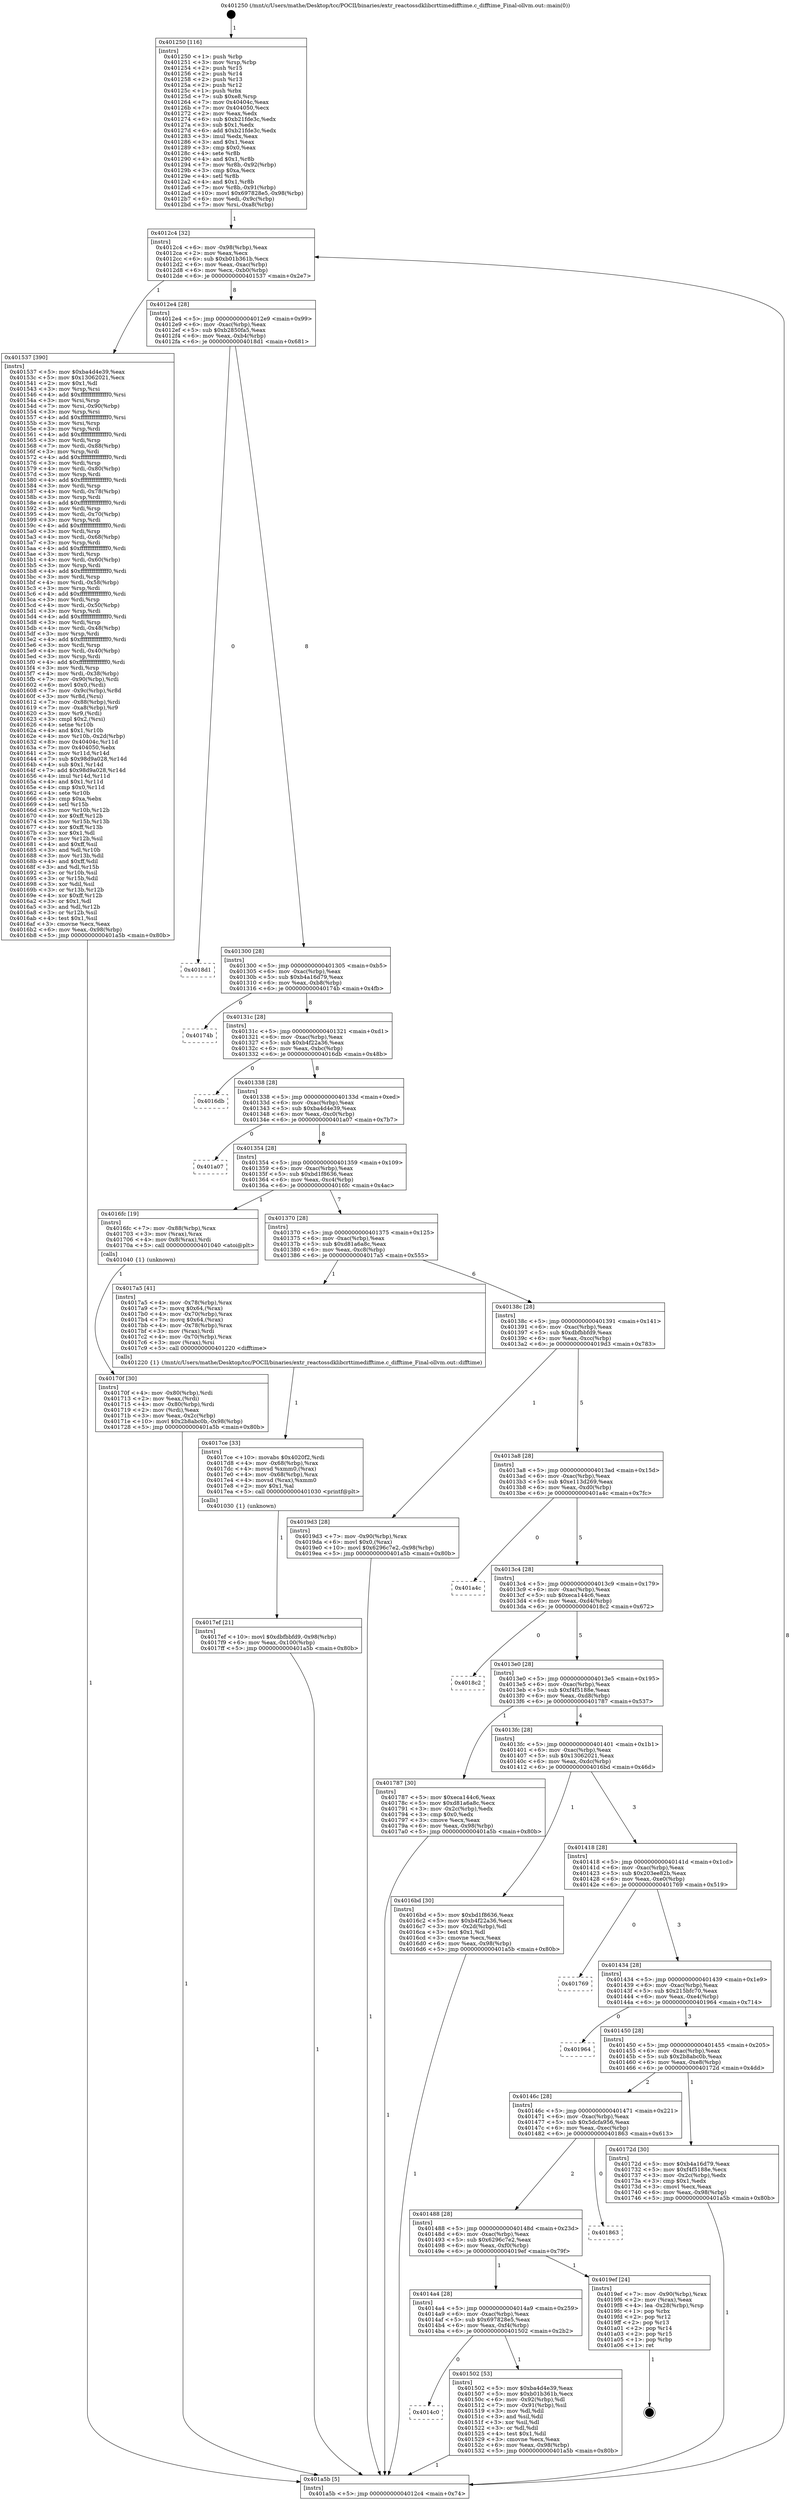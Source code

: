 digraph "0x401250" {
  label = "0x401250 (/mnt/c/Users/mathe/Desktop/tcc/POCII/binaries/extr_reactossdklibcrttimedifftime.c_difftime_Final-ollvm.out::main(0))"
  labelloc = "t"
  node[shape=record]

  Entry [label="",width=0.3,height=0.3,shape=circle,fillcolor=black,style=filled]
  "0x4012c4" [label="{
     0x4012c4 [32]\l
     | [instrs]\l
     &nbsp;&nbsp;0x4012c4 \<+6\>: mov -0x98(%rbp),%eax\l
     &nbsp;&nbsp;0x4012ca \<+2\>: mov %eax,%ecx\l
     &nbsp;&nbsp;0x4012cc \<+6\>: sub $0xb01b361b,%ecx\l
     &nbsp;&nbsp;0x4012d2 \<+6\>: mov %eax,-0xac(%rbp)\l
     &nbsp;&nbsp;0x4012d8 \<+6\>: mov %ecx,-0xb0(%rbp)\l
     &nbsp;&nbsp;0x4012de \<+6\>: je 0000000000401537 \<main+0x2e7\>\l
  }"]
  "0x401537" [label="{
     0x401537 [390]\l
     | [instrs]\l
     &nbsp;&nbsp;0x401537 \<+5\>: mov $0xba4d4e39,%eax\l
     &nbsp;&nbsp;0x40153c \<+5\>: mov $0x13062021,%ecx\l
     &nbsp;&nbsp;0x401541 \<+2\>: mov $0x1,%dl\l
     &nbsp;&nbsp;0x401543 \<+3\>: mov %rsp,%rsi\l
     &nbsp;&nbsp;0x401546 \<+4\>: add $0xfffffffffffffff0,%rsi\l
     &nbsp;&nbsp;0x40154a \<+3\>: mov %rsi,%rsp\l
     &nbsp;&nbsp;0x40154d \<+7\>: mov %rsi,-0x90(%rbp)\l
     &nbsp;&nbsp;0x401554 \<+3\>: mov %rsp,%rsi\l
     &nbsp;&nbsp;0x401557 \<+4\>: add $0xfffffffffffffff0,%rsi\l
     &nbsp;&nbsp;0x40155b \<+3\>: mov %rsi,%rsp\l
     &nbsp;&nbsp;0x40155e \<+3\>: mov %rsp,%rdi\l
     &nbsp;&nbsp;0x401561 \<+4\>: add $0xfffffffffffffff0,%rdi\l
     &nbsp;&nbsp;0x401565 \<+3\>: mov %rdi,%rsp\l
     &nbsp;&nbsp;0x401568 \<+7\>: mov %rdi,-0x88(%rbp)\l
     &nbsp;&nbsp;0x40156f \<+3\>: mov %rsp,%rdi\l
     &nbsp;&nbsp;0x401572 \<+4\>: add $0xfffffffffffffff0,%rdi\l
     &nbsp;&nbsp;0x401576 \<+3\>: mov %rdi,%rsp\l
     &nbsp;&nbsp;0x401579 \<+4\>: mov %rdi,-0x80(%rbp)\l
     &nbsp;&nbsp;0x40157d \<+3\>: mov %rsp,%rdi\l
     &nbsp;&nbsp;0x401580 \<+4\>: add $0xfffffffffffffff0,%rdi\l
     &nbsp;&nbsp;0x401584 \<+3\>: mov %rdi,%rsp\l
     &nbsp;&nbsp;0x401587 \<+4\>: mov %rdi,-0x78(%rbp)\l
     &nbsp;&nbsp;0x40158b \<+3\>: mov %rsp,%rdi\l
     &nbsp;&nbsp;0x40158e \<+4\>: add $0xfffffffffffffff0,%rdi\l
     &nbsp;&nbsp;0x401592 \<+3\>: mov %rdi,%rsp\l
     &nbsp;&nbsp;0x401595 \<+4\>: mov %rdi,-0x70(%rbp)\l
     &nbsp;&nbsp;0x401599 \<+3\>: mov %rsp,%rdi\l
     &nbsp;&nbsp;0x40159c \<+4\>: add $0xfffffffffffffff0,%rdi\l
     &nbsp;&nbsp;0x4015a0 \<+3\>: mov %rdi,%rsp\l
     &nbsp;&nbsp;0x4015a3 \<+4\>: mov %rdi,-0x68(%rbp)\l
     &nbsp;&nbsp;0x4015a7 \<+3\>: mov %rsp,%rdi\l
     &nbsp;&nbsp;0x4015aa \<+4\>: add $0xfffffffffffffff0,%rdi\l
     &nbsp;&nbsp;0x4015ae \<+3\>: mov %rdi,%rsp\l
     &nbsp;&nbsp;0x4015b1 \<+4\>: mov %rdi,-0x60(%rbp)\l
     &nbsp;&nbsp;0x4015b5 \<+3\>: mov %rsp,%rdi\l
     &nbsp;&nbsp;0x4015b8 \<+4\>: add $0xfffffffffffffff0,%rdi\l
     &nbsp;&nbsp;0x4015bc \<+3\>: mov %rdi,%rsp\l
     &nbsp;&nbsp;0x4015bf \<+4\>: mov %rdi,-0x58(%rbp)\l
     &nbsp;&nbsp;0x4015c3 \<+3\>: mov %rsp,%rdi\l
     &nbsp;&nbsp;0x4015c6 \<+4\>: add $0xfffffffffffffff0,%rdi\l
     &nbsp;&nbsp;0x4015ca \<+3\>: mov %rdi,%rsp\l
     &nbsp;&nbsp;0x4015cd \<+4\>: mov %rdi,-0x50(%rbp)\l
     &nbsp;&nbsp;0x4015d1 \<+3\>: mov %rsp,%rdi\l
     &nbsp;&nbsp;0x4015d4 \<+4\>: add $0xfffffffffffffff0,%rdi\l
     &nbsp;&nbsp;0x4015d8 \<+3\>: mov %rdi,%rsp\l
     &nbsp;&nbsp;0x4015db \<+4\>: mov %rdi,-0x48(%rbp)\l
     &nbsp;&nbsp;0x4015df \<+3\>: mov %rsp,%rdi\l
     &nbsp;&nbsp;0x4015e2 \<+4\>: add $0xfffffffffffffff0,%rdi\l
     &nbsp;&nbsp;0x4015e6 \<+3\>: mov %rdi,%rsp\l
     &nbsp;&nbsp;0x4015e9 \<+4\>: mov %rdi,-0x40(%rbp)\l
     &nbsp;&nbsp;0x4015ed \<+3\>: mov %rsp,%rdi\l
     &nbsp;&nbsp;0x4015f0 \<+4\>: add $0xfffffffffffffff0,%rdi\l
     &nbsp;&nbsp;0x4015f4 \<+3\>: mov %rdi,%rsp\l
     &nbsp;&nbsp;0x4015f7 \<+4\>: mov %rdi,-0x38(%rbp)\l
     &nbsp;&nbsp;0x4015fb \<+7\>: mov -0x90(%rbp),%rdi\l
     &nbsp;&nbsp;0x401602 \<+6\>: movl $0x0,(%rdi)\l
     &nbsp;&nbsp;0x401608 \<+7\>: mov -0x9c(%rbp),%r8d\l
     &nbsp;&nbsp;0x40160f \<+3\>: mov %r8d,(%rsi)\l
     &nbsp;&nbsp;0x401612 \<+7\>: mov -0x88(%rbp),%rdi\l
     &nbsp;&nbsp;0x401619 \<+7\>: mov -0xa8(%rbp),%r9\l
     &nbsp;&nbsp;0x401620 \<+3\>: mov %r9,(%rdi)\l
     &nbsp;&nbsp;0x401623 \<+3\>: cmpl $0x2,(%rsi)\l
     &nbsp;&nbsp;0x401626 \<+4\>: setne %r10b\l
     &nbsp;&nbsp;0x40162a \<+4\>: and $0x1,%r10b\l
     &nbsp;&nbsp;0x40162e \<+4\>: mov %r10b,-0x2d(%rbp)\l
     &nbsp;&nbsp;0x401632 \<+8\>: mov 0x40404c,%r11d\l
     &nbsp;&nbsp;0x40163a \<+7\>: mov 0x404050,%ebx\l
     &nbsp;&nbsp;0x401641 \<+3\>: mov %r11d,%r14d\l
     &nbsp;&nbsp;0x401644 \<+7\>: sub $0x98d9a028,%r14d\l
     &nbsp;&nbsp;0x40164b \<+4\>: sub $0x1,%r14d\l
     &nbsp;&nbsp;0x40164f \<+7\>: add $0x98d9a028,%r14d\l
     &nbsp;&nbsp;0x401656 \<+4\>: imul %r14d,%r11d\l
     &nbsp;&nbsp;0x40165a \<+4\>: and $0x1,%r11d\l
     &nbsp;&nbsp;0x40165e \<+4\>: cmp $0x0,%r11d\l
     &nbsp;&nbsp;0x401662 \<+4\>: sete %r10b\l
     &nbsp;&nbsp;0x401666 \<+3\>: cmp $0xa,%ebx\l
     &nbsp;&nbsp;0x401669 \<+4\>: setl %r15b\l
     &nbsp;&nbsp;0x40166d \<+3\>: mov %r10b,%r12b\l
     &nbsp;&nbsp;0x401670 \<+4\>: xor $0xff,%r12b\l
     &nbsp;&nbsp;0x401674 \<+3\>: mov %r15b,%r13b\l
     &nbsp;&nbsp;0x401677 \<+4\>: xor $0xff,%r13b\l
     &nbsp;&nbsp;0x40167b \<+3\>: xor $0x1,%dl\l
     &nbsp;&nbsp;0x40167e \<+3\>: mov %r12b,%sil\l
     &nbsp;&nbsp;0x401681 \<+4\>: and $0xff,%sil\l
     &nbsp;&nbsp;0x401685 \<+3\>: and %dl,%r10b\l
     &nbsp;&nbsp;0x401688 \<+3\>: mov %r13b,%dil\l
     &nbsp;&nbsp;0x40168b \<+4\>: and $0xff,%dil\l
     &nbsp;&nbsp;0x40168f \<+3\>: and %dl,%r15b\l
     &nbsp;&nbsp;0x401692 \<+3\>: or %r10b,%sil\l
     &nbsp;&nbsp;0x401695 \<+3\>: or %r15b,%dil\l
     &nbsp;&nbsp;0x401698 \<+3\>: xor %dil,%sil\l
     &nbsp;&nbsp;0x40169b \<+3\>: or %r13b,%r12b\l
     &nbsp;&nbsp;0x40169e \<+4\>: xor $0xff,%r12b\l
     &nbsp;&nbsp;0x4016a2 \<+3\>: or $0x1,%dl\l
     &nbsp;&nbsp;0x4016a5 \<+3\>: and %dl,%r12b\l
     &nbsp;&nbsp;0x4016a8 \<+3\>: or %r12b,%sil\l
     &nbsp;&nbsp;0x4016ab \<+4\>: test $0x1,%sil\l
     &nbsp;&nbsp;0x4016af \<+3\>: cmovne %ecx,%eax\l
     &nbsp;&nbsp;0x4016b2 \<+6\>: mov %eax,-0x98(%rbp)\l
     &nbsp;&nbsp;0x4016b8 \<+5\>: jmp 0000000000401a5b \<main+0x80b\>\l
  }"]
  "0x4012e4" [label="{
     0x4012e4 [28]\l
     | [instrs]\l
     &nbsp;&nbsp;0x4012e4 \<+5\>: jmp 00000000004012e9 \<main+0x99\>\l
     &nbsp;&nbsp;0x4012e9 \<+6\>: mov -0xac(%rbp),%eax\l
     &nbsp;&nbsp;0x4012ef \<+5\>: sub $0xb2850fa5,%eax\l
     &nbsp;&nbsp;0x4012f4 \<+6\>: mov %eax,-0xb4(%rbp)\l
     &nbsp;&nbsp;0x4012fa \<+6\>: je 00000000004018d1 \<main+0x681\>\l
  }"]
  Exit [label="",width=0.3,height=0.3,shape=circle,fillcolor=black,style=filled,peripheries=2]
  "0x4018d1" [label="{
     0x4018d1\l
  }", style=dashed]
  "0x401300" [label="{
     0x401300 [28]\l
     | [instrs]\l
     &nbsp;&nbsp;0x401300 \<+5\>: jmp 0000000000401305 \<main+0xb5\>\l
     &nbsp;&nbsp;0x401305 \<+6\>: mov -0xac(%rbp),%eax\l
     &nbsp;&nbsp;0x40130b \<+5\>: sub $0xb4a16d79,%eax\l
     &nbsp;&nbsp;0x401310 \<+6\>: mov %eax,-0xb8(%rbp)\l
     &nbsp;&nbsp;0x401316 \<+6\>: je 000000000040174b \<main+0x4fb\>\l
  }"]
  "0x4017ef" [label="{
     0x4017ef [21]\l
     | [instrs]\l
     &nbsp;&nbsp;0x4017ef \<+10\>: movl $0xdbfbbfd9,-0x98(%rbp)\l
     &nbsp;&nbsp;0x4017f9 \<+6\>: mov %eax,-0x100(%rbp)\l
     &nbsp;&nbsp;0x4017ff \<+5\>: jmp 0000000000401a5b \<main+0x80b\>\l
  }"]
  "0x40174b" [label="{
     0x40174b\l
  }", style=dashed]
  "0x40131c" [label="{
     0x40131c [28]\l
     | [instrs]\l
     &nbsp;&nbsp;0x40131c \<+5\>: jmp 0000000000401321 \<main+0xd1\>\l
     &nbsp;&nbsp;0x401321 \<+6\>: mov -0xac(%rbp),%eax\l
     &nbsp;&nbsp;0x401327 \<+5\>: sub $0xb4f22a36,%eax\l
     &nbsp;&nbsp;0x40132c \<+6\>: mov %eax,-0xbc(%rbp)\l
     &nbsp;&nbsp;0x401332 \<+6\>: je 00000000004016db \<main+0x48b\>\l
  }"]
  "0x4017ce" [label="{
     0x4017ce [33]\l
     | [instrs]\l
     &nbsp;&nbsp;0x4017ce \<+10\>: movabs $0x4020f2,%rdi\l
     &nbsp;&nbsp;0x4017d8 \<+4\>: mov -0x68(%rbp),%rax\l
     &nbsp;&nbsp;0x4017dc \<+4\>: movsd %xmm0,(%rax)\l
     &nbsp;&nbsp;0x4017e0 \<+4\>: mov -0x68(%rbp),%rax\l
     &nbsp;&nbsp;0x4017e4 \<+4\>: movsd (%rax),%xmm0\l
     &nbsp;&nbsp;0x4017e8 \<+2\>: mov $0x1,%al\l
     &nbsp;&nbsp;0x4017ea \<+5\>: call 0000000000401030 \<printf@plt\>\l
     | [calls]\l
     &nbsp;&nbsp;0x401030 \{1\} (unknown)\l
  }"]
  "0x4016db" [label="{
     0x4016db\l
  }", style=dashed]
  "0x401338" [label="{
     0x401338 [28]\l
     | [instrs]\l
     &nbsp;&nbsp;0x401338 \<+5\>: jmp 000000000040133d \<main+0xed\>\l
     &nbsp;&nbsp;0x40133d \<+6\>: mov -0xac(%rbp),%eax\l
     &nbsp;&nbsp;0x401343 \<+5\>: sub $0xba4d4e39,%eax\l
     &nbsp;&nbsp;0x401348 \<+6\>: mov %eax,-0xc0(%rbp)\l
     &nbsp;&nbsp;0x40134e \<+6\>: je 0000000000401a07 \<main+0x7b7\>\l
  }"]
  "0x40170f" [label="{
     0x40170f [30]\l
     | [instrs]\l
     &nbsp;&nbsp;0x40170f \<+4\>: mov -0x80(%rbp),%rdi\l
     &nbsp;&nbsp;0x401713 \<+2\>: mov %eax,(%rdi)\l
     &nbsp;&nbsp;0x401715 \<+4\>: mov -0x80(%rbp),%rdi\l
     &nbsp;&nbsp;0x401719 \<+2\>: mov (%rdi),%eax\l
     &nbsp;&nbsp;0x40171b \<+3\>: mov %eax,-0x2c(%rbp)\l
     &nbsp;&nbsp;0x40171e \<+10\>: movl $0x2b8abc0b,-0x98(%rbp)\l
     &nbsp;&nbsp;0x401728 \<+5\>: jmp 0000000000401a5b \<main+0x80b\>\l
  }"]
  "0x401a07" [label="{
     0x401a07\l
  }", style=dashed]
  "0x401354" [label="{
     0x401354 [28]\l
     | [instrs]\l
     &nbsp;&nbsp;0x401354 \<+5\>: jmp 0000000000401359 \<main+0x109\>\l
     &nbsp;&nbsp;0x401359 \<+6\>: mov -0xac(%rbp),%eax\l
     &nbsp;&nbsp;0x40135f \<+5\>: sub $0xbd1f8636,%eax\l
     &nbsp;&nbsp;0x401364 \<+6\>: mov %eax,-0xc4(%rbp)\l
     &nbsp;&nbsp;0x40136a \<+6\>: je 00000000004016fc \<main+0x4ac\>\l
  }"]
  "0x401250" [label="{
     0x401250 [116]\l
     | [instrs]\l
     &nbsp;&nbsp;0x401250 \<+1\>: push %rbp\l
     &nbsp;&nbsp;0x401251 \<+3\>: mov %rsp,%rbp\l
     &nbsp;&nbsp;0x401254 \<+2\>: push %r15\l
     &nbsp;&nbsp;0x401256 \<+2\>: push %r14\l
     &nbsp;&nbsp;0x401258 \<+2\>: push %r13\l
     &nbsp;&nbsp;0x40125a \<+2\>: push %r12\l
     &nbsp;&nbsp;0x40125c \<+1\>: push %rbx\l
     &nbsp;&nbsp;0x40125d \<+7\>: sub $0xe8,%rsp\l
     &nbsp;&nbsp;0x401264 \<+7\>: mov 0x40404c,%eax\l
     &nbsp;&nbsp;0x40126b \<+7\>: mov 0x404050,%ecx\l
     &nbsp;&nbsp;0x401272 \<+2\>: mov %eax,%edx\l
     &nbsp;&nbsp;0x401274 \<+6\>: sub $0xb21fde3c,%edx\l
     &nbsp;&nbsp;0x40127a \<+3\>: sub $0x1,%edx\l
     &nbsp;&nbsp;0x40127d \<+6\>: add $0xb21fde3c,%edx\l
     &nbsp;&nbsp;0x401283 \<+3\>: imul %edx,%eax\l
     &nbsp;&nbsp;0x401286 \<+3\>: and $0x1,%eax\l
     &nbsp;&nbsp;0x401289 \<+3\>: cmp $0x0,%eax\l
     &nbsp;&nbsp;0x40128c \<+4\>: sete %r8b\l
     &nbsp;&nbsp;0x401290 \<+4\>: and $0x1,%r8b\l
     &nbsp;&nbsp;0x401294 \<+7\>: mov %r8b,-0x92(%rbp)\l
     &nbsp;&nbsp;0x40129b \<+3\>: cmp $0xa,%ecx\l
     &nbsp;&nbsp;0x40129e \<+4\>: setl %r8b\l
     &nbsp;&nbsp;0x4012a2 \<+4\>: and $0x1,%r8b\l
     &nbsp;&nbsp;0x4012a6 \<+7\>: mov %r8b,-0x91(%rbp)\l
     &nbsp;&nbsp;0x4012ad \<+10\>: movl $0x697828e5,-0x98(%rbp)\l
     &nbsp;&nbsp;0x4012b7 \<+6\>: mov %edi,-0x9c(%rbp)\l
     &nbsp;&nbsp;0x4012bd \<+7\>: mov %rsi,-0xa8(%rbp)\l
  }"]
  "0x4016fc" [label="{
     0x4016fc [19]\l
     | [instrs]\l
     &nbsp;&nbsp;0x4016fc \<+7\>: mov -0x88(%rbp),%rax\l
     &nbsp;&nbsp;0x401703 \<+3\>: mov (%rax),%rax\l
     &nbsp;&nbsp;0x401706 \<+4\>: mov 0x8(%rax),%rdi\l
     &nbsp;&nbsp;0x40170a \<+5\>: call 0000000000401040 \<atoi@plt\>\l
     | [calls]\l
     &nbsp;&nbsp;0x401040 \{1\} (unknown)\l
  }"]
  "0x401370" [label="{
     0x401370 [28]\l
     | [instrs]\l
     &nbsp;&nbsp;0x401370 \<+5\>: jmp 0000000000401375 \<main+0x125\>\l
     &nbsp;&nbsp;0x401375 \<+6\>: mov -0xac(%rbp),%eax\l
     &nbsp;&nbsp;0x40137b \<+5\>: sub $0xd81a6a8c,%eax\l
     &nbsp;&nbsp;0x401380 \<+6\>: mov %eax,-0xc8(%rbp)\l
     &nbsp;&nbsp;0x401386 \<+6\>: je 00000000004017a5 \<main+0x555\>\l
  }"]
  "0x401a5b" [label="{
     0x401a5b [5]\l
     | [instrs]\l
     &nbsp;&nbsp;0x401a5b \<+5\>: jmp 00000000004012c4 \<main+0x74\>\l
  }"]
  "0x4017a5" [label="{
     0x4017a5 [41]\l
     | [instrs]\l
     &nbsp;&nbsp;0x4017a5 \<+4\>: mov -0x78(%rbp),%rax\l
     &nbsp;&nbsp;0x4017a9 \<+7\>: movq $0x64,(%rax)\l
     &nbsp;&nbsp;0x4017b0 \<+4\>: mov -0x70(%rbp),%rax\l
     &nbsp;&nbsp;0x4017b4 \<+7\>: movq $0x64,(%rax)\l
     &nbsp;&nbsp;0x4017bb \<+4\>: mov -0x78(%rbp),%rax\l
     &nbsp;&nbsp;0x4017bf \<+3\>: mov (%rax),%rdi\l
     &nbsp;&nbsp;0x4017c2 \<+4\>: mov -0x70(%rbp),%rax\l
     &nbsp;&nbsp;0x4017c6 \<+3\>: mov (%rax),%rsi\l
     &nbsp;&nbsp;0x4017c9 \<+5\>: call 0000000000401220 \<difftime\>\l
     | [calls]\l
     &nbsp;&nbsp;0x401220 \{1\} (/mnt/c/Users/mathe/Desktop/tcc/POCII/binaries/extr_reactossdklibcrttimedifftime.c_difftime_Final-ollvm.out::difftime)\l
  }"]
  "0x40138c" [label="{
     0x40138c [28]\l
     | [instrs]\l
     &nbsp;&nbsp;0x40138c \<+5\>: jmp 0000000000401391 \<main+0x141\>\l
     &nbsp;&nbsp;0x401391 \<+6\>: mov -0xac(%rbp),%eax\l
     &nbsp;&nbsp;0x401397 \<+5\>: sub $0xdbfbbfd9,%eax\l
     &nbsp;&nbsp;0x40139c \<+6\>: mov %eax,-0xcc(%rbp)\l
     &nbsp;&nbsp;0x4013a2 \<+6\>: je 00000000004019d3 \<main+0x783\>\l
  }"]
  "0x4014c0" [label="{
     0x4014c0\l
  }", style=dashed]
  "0x4019d3" [label="{
     0x4019d3 [28]\l
     | [instrs]\l
     &nbsp;&nbsp;0x4019d3 \<+7\>: mov -0x90(%rbp),%rax\l
     &nbsp;&nbsp;0x4019da \<+6\>: movl $0x0,(%rax)\l
     &nbsp;&nbsp;0x4019e0 \<+10\>: movl $0x6296c7e2,-0x98(%rbp)\l
     &nbsp;&nbsp;0x4019ea \<+5\>: jmp 0000000000401a5b \<main+0x80b\>\l
  }"]
  "0x4013a8" [label="{
     0x4013a8 [28]\l
     | [instrs]\l
     &nbsp;&nbsp;0x4013a8 \<+5\>: jmp 00000000004013ad \<main+0x15d\>\l
     &nbsp;&nbsp;0x4013ad \<+6\>: mov -0xac(%rbp),%eax\l
     &nbsp;&nbsp;0x4013b3 \<+5\>: sub $0xe113d269,%eax\l
     &nbsp;&nbsp;0x4013b8 \<+6\>: mov %eax,-0xd0(%rbp)\l
     &nbsp;&nbsp;0x4013be \<+6\>: je 0000000000401a4c \<main+0x7fc\>\l
  }"]
  "0x401502" [label="{
     0x401502 [53]\l
     | [instrs]\l
     &nbsp;&nbsp;0x401502 \<+5\>: mov $0xba4d4e39,%eax\l
     &nbsp;&nbsp;0x401507 \<+5\>: mov $0xb01b361b,%ecx\l
     &nbsp;&nbsp;0x40150c \<+6\>: mov -0x92(%rbp),%dl\l
     &nbsp;&nbsp;0x401512 \<+7\>: mov -0x91(%rbp),%sil\l
     &nbsp;&nbsp;0x401519 \<+3\>: mov %dl,%dil\l
     &nbsp;&nbsp;0x40151c \<+3\>: and %sil,%dil\l
     &nbsp;&nbsp;0x40151f \<+3\>: xor %sil,%dl\l
     &nbsp;&nbsp;0x401522 \<+3\>: or %dl,%dil\l
     &nbsp;&nbsp;0x401525 \<+4\>: test $0x1,%dil\l
     &nbsp;&nbsp;0x401529 \<+3\>: cmovne %ecx,%eax\l
     &nbsp;&nbsp;0x40152c \<+6\>: mov %eax,-0x98(%rbp)\l
     &nbsp;&nbsp;0x401532 \<+5\>: jmp 0000000000401a5b \<main+0x80b\>\l
  }"]
  "0x401a4c" [label="{
     0x401a4c\l
  }", style=dashed]
  "0x4013c4" [label="{
     0x4013c4 [28]\l
     | [instrs]\l
     &nbsp;&nbsp;0x4013c4 \<+5\>: jmp 00000000004013c9 \<main+0x179\>\l
     &nbsp;&nbsp;0x4013c9 \<+6\>: mov -0xac(%rbp),%eax\l
     &nbsp;&nbsp;0x4013cf \<+5\>: sub $0xeca144c6,%eax\l
     &nbsp;&nbsp;0x4013d4 \<+6\>: mov %eax,-0xd4(%rbp)\l
     &nbsp;&nbsp;0x4013da \<+6\>: je 00000000004018c2 \<main+0x672\>\l
  }"]
  "0x4014a4" [label="{
     0x4014a4 [28]\l
     | [instrs]\l
     &nbsp;&nbsp;0x4014a4 \<+5\>: jmp 00000000004014a9 \<main+0x259\>\l
     &nbsp;&nbsp;0x4014a9 \<+6\>: mov -0xac(%rbp),%eax\l
     &nbsp;&nbsp;0x4014af \<+5\>: sub $0x697828e5,%eax\l
     &nbsp;&nbsp;0x4014b4 \<+6\>: mov %eax,-0xf4(%rbp)\l
     &nbsp;&nbsp;0x4014ba \<+6\>: je 0000000000401502 \<main+0x2b2\>\l
  }"]
  "0x4018c2" [label="{
     0x4018c2\l
  }", style=dashed]
  "0x4013e0" [label="{
     0x4013e0 [28]\l
     | [instrs]\l
     &nbsp;&nbsp;0x4013e0 \<+5\>: jmp 00000000004013e5 \<main+0x195\>\l
     &nbsp;&nbsp;0x4013e5 \<+6\>: mov -0xac(%rbp),%eax\l
     &nbsp;&nbsp;0x4013eb \<+5\>: sub $0xf4f5188e,%eax\l
     &nbsp;&nbsp;0x4013f0 \<+6\>: mov %eax,-0xd8(%rbp)\l
     &nbsp;&nbsp;0x4013f6 \<+6\>: je 0000000000401787 \<main+0x537\>\l
  }"]
  "0x4019ef" [label="{
     0x4019ef [24]\l
     | [instrs]\l
     &nbsp;&nbsp;0x4019ef \<+7\>: mov -0x90(%rbp),%rax\l
     &nbsp;&nbsp;0x4019f6 \<+2\>: mov (%rax),%eax\l
     &nbsp;&nbsp;0x4019f8 \<+4\>: lea -0x28(%rbp),%rsp\l
     &nbsp;&nbsp;0x4019fc \<+1\>: pop %rbx\l
     &nbsp;&nbsp;0x4019fd \<+2\>: pop %r12\l
     &nbsp;&nbsp;0x4019ff \<+2\>: pop %r13\l
     &nbsp;&nbsp;0x401a01 \<+2\>: pop %r14\l
     &nbsp;&nbsp;0x401a03 \<+2\>: pop %r15\l
     &nbsp;&nbsp;0x401a05 \<+1\>: pop %rbp\l
     &nbsp;&nbsp;0x401a06 \<+1\>: ret\l
  }"]
  "0x401787" [label="{
     0x401787 [30]\l
     | [instrs]\l
     &nbsp;&nbsp;0x401787 \<+5\>: mov $0xeca144c6,%eax\l
     &nbsp;&nbsp;0x40178c \<+5\>: mov $0xd81a6a8c,%ecx\l
     &nbsp;&nbsp;0x401791 \<+3\>: mov -0x2c(%rbp),%edx\l
     &nbsp;&nbsp;0x401794 \<+3\>: cmp $0x0,%edx\l
     &nbsp;&nbsp;0x401797 \<+3\>: cmove %ecx,%eax\l
     &nbsp;&nbsp;0x40179a \<+6\>: mov %eax,-0x98(%rbp)\l
     &nbsp;&nbsp;0x4017a0 \<+5\>: jmp 0000000000401a5b \<main+0x80b\>\l
  }"]
  "0x4013fc" [label="{
     0x4013fc [28]\l
     | [instrs]\l
     &nbsp;&nbsp;0x4013fc \<+5\>: jmp 0000000000401401 \<main+0x1b1\>\l
     &nbsp;&nbsp;0x401401 \<+6\>: mov -0xac(%rbp),%eax\l
     &nbsp;&nbsp;0x401407 \<+5\>: sub $0x13062021,%eax\l
     &nbsp;&nbsp;0x40140c \<+6\>: mov %eax,-0xdc(%rbp)\l
     &nbsp;&nbsp;0x401412 \<+6\>: je 00000000004016bd \<main+0x46d\>\l
  }"]
  "0x401488" [label="{
     0x401488 [28]\l
     | [instrs]\l
     &nbsp;&nbsp;0x401488 \<+5\>: jmp 000000000040148d \<main+0x23d\>\l
     &nbsp;&nbsp;0x40148d \<+6\>: mov -0xac(%rbp),%eax\l
     &nbsp;&nbsp;0x401493 \<+5\>: sub $0x6296c7e2,%eax\l
     &nbsp;&nbsp;0x401498 \<+6\>: mov %eax,-0xf0(%rbp)\l
     &nbsp;&nbsp;0x40149e \<+6\>: je 00000000004019ef \<main+0x79f\>\l
  }"]
  "0x4016bd" [label="{
     0x4016bd [30]\l
     | [instrs]\l
     &nbsp;&nbsp;0x4016bd \<+5\>: mov $0xbd1f8636,%eax\l
     &nbsp;&nbsp;0x4016c2 \<+5\>: mov $0xb4f22a36,%ecx\l
     &nbsp;&nbsp;0x4016c7 \<+3\>: mov -0x2d(%rbp),%dl\l
     &nbsp;&nbsp;0x4016ca \<+3\>: test $0x1,%dl\l
     &nbsp;&nbsp;0x4016cd \<+3\>: cmovne %ecx,%eax\l
     &nbsp;&nbsp;0x4016d0 \<+6\>: mov %eax,-0x98(%rbp)\l
     &nbsp;&nbsp;0x4016d6 \<+5\>: jmp 0000000000401a5b \<main+0x80b\>\l
  }"]
  "0x401418" [label="{
     0x401418 [28]\l
     | [instrs]\l
     &nbsp;&nbsp;0x401418 \<+5\>: jmp 000000000040141d \<main+0x1cd\>\l
     &nbsp;&nbsp;0x40141d \<+6\>: mov -0xac(%rbp),%eax\l
     &nbsp;&nbsp;0x401423 \<+5\>: sub $0x203ee82b,%eax\l
     &nbsp;&nbsp;0x401428 \<+6\>: mov %eax,-0xe0(%rbp)\l
     &nbsp;&nbsp;0x40142e \<+6\>: je 0000000000401769 \<main+0x519\>\l
  }"]
  "0x401863" [label="{
     0x401863\l
  }", style=dashed]
  "0x401769" [label="{
     0x401769\l
  }", style=dashed]
  "0x401434" [label="{
     0x401434 [28]\l
     | [instrs]\l
     &nbsp;&nbsp;0x401434 \<+5\>: jmp 0000000000401439 \<main+0x1e9\>\l
     &nbsp;&nbsp;0x401439 \<+6\>: mov -0xac(%rbp),%eax\l
     &nbsp;&nbsp;0x40143f \<+5\>: sub $0x215bfc70,%eax\l
     &nbsp;&nbsp;0x401444 \<+6\>: mov %eax,-0xe4(%rbp)\l
     &nbsp;&nbsp;0x40144a \<+6\>: je 0000000000401964 \<main+0x714\>\l
  }"]
  "0x40146c" [label="{
     0x40146c [28]\l
     | [instrs]\l
     &nbsp;&nbsp;0x40146c \<+5\>: jmp 0000000000401471 \<main+0x221\>\l
     &nbsp;&nbsp;0x401471 \<+6\>: mov -0xac(%rbp),%eax\l
     &nbsp;&nbsp;0x401477 \<+5\>: sub $0x5dcfa956,%eax\l
     &nbsp;&nbsp;0x40147c \<+6\>: mov %eax,-0xec(%rbp)\l
     &nbsp;&nbsp;0x401482 \<+6\>: je 0000000000401863 \<main+0x613\>\l
  }"]
  "0x401964" [label="{
     0x401964\l
  }", style=dashed]
  "0x401450" [label="{
     0x401450 [28]\l
     | [instrs]\l
     &nbsp;&nbsp;0x401450 \<+5\>: jmp 0000000000401455 \<main+0x205\>\l
     &nbsp;&nbsp;0x401455 \<+6\>: mov -0xac(%rbp),%eax\l
     &nbsp;&nbsp;0x40145b \<+5\>: sub $0x2b8abc0b,%eax\l
     &nbsp;&nbsp;0x401460 \<+6\>: mov %eax,-0xe8(%rbp)\l
     &nbsp;&nbsp;0x401466 \<+6\>: je 000000000040172d \<main+0x4dd\>\l
  }"]
  "0x40172d" [label="{
     0x40172d [30]\l
     | [instrs]\l
     &nbsp;&nbsp;0x40172d \<+5\>: mov $0xb4a16d79,%eax\l
     &nbsp;&nbsp;0x401732 \<+5\>: mov $0xf4f5188e,%ecx\l
     &nbsp;&nbsp;0x401737 \<+3\>: mov -0x2c(%rbp),%edx\l
     &nbsp;&nbsp;0x40173a \<+3\>: cmp $0x1,%edx\l
     &nbsp;&nbsp;0x40173d \<+3\>: cmovl %ecx,%eax\l
     &nbsp;&nbsp;0x401740 \<+6\>: mov %eax,-0x98(%rbp)\l
     &nbsp;&nbsp;0x401746 \<+5\>: jmp 0000000000401a5b \<main+0x80b\>\l
  }"]
  Entry -> "0x401250" [label=" 1"]
  "0x4012c4" -> "0x401537" [label=" 1"]
  "0x4012c4" -> "0x4012e4" [label=" 8"]
  "0x4019ef" -> Exit [label=" 1"]
  "0x4012e4" -> "0x4018d1" [label=" 0"]
  "0x4012e4" -> "0x401300" [label=" 8"]
  "0x4019d3" -> "0x401a5b" [label=" 1"]
  "0x401300" -> "0x40174b" [label=" 0"]
  "0x401300" -> "0x40131c" [label=" 8"]
  "0x4017ef" -> "0x401a5b" [label=" 1"]
  "0x40131c" -> "0x4016db" [label=" 0"]
  "0x40131c" -> "0x401338" [label=" 8"]
  "0x4017ce" -> "0x4017ef" [label=" 1"]
  "0x401338" -> "0x401a07" [label=" 0"]
  "0x401338" -> "0x401354" [label=" 8"]
  "0x4017a5" -> "0x4017ce" [label=" 1"]
  "0x401354" -> "0x4016fc" [label=" 1"]
  "0x401354" -> "0x401370" [label=" 7"]
  "0x40172d" -> "0x401a5b" [label=" 1"]
  "0x401370" -> "0x4017a5" [label=" 1"]
  "0x401370" -> "0x40138c" [label=" 6"]
  "0x40170f" -> "0x401a5b" [label=" 1"]
  "0x40138c" -> "0x4019d3" [label=" 1"]
  "0x40138c" -> "0x4013a8" [label=" 5"]
  "0x4016fc" -> "0x40170f" [label=" 1"]
  "0x4013a8" -> "0x401a4c" [label=" 0"]
  "0x4013a8" -> "0x4013c4" [label=" 5"]
  "0x4016bd" -> "0x401a5b" [label=" 1"]
  "0x4013c4" -> "0x4018c2" [label=" 0"]
  "0x4013c4" -> "0x4013e0" [label=" 5"]
  "0x401787" -> "0x401a5b" [label=" 1"]
  "0x4013e0" -> "0x401787" [label=" 1"]
  "0x4013e0" -> "0x4013fc" [label=" 4"]
  "0x401a5b" -> "0x4012c4" [label=" 8"]
  "0x4013fc" -> "0x4016bd" [label=" 1"]
  "0x4013fc" -> "0x401418" [label=" 3"]
  "0x401502" -> "0x401a5b" [label=" 1"]
  "0x401418" -> "0x401769" [label=" 0"]
  "0x401418" -> "0x401434" [label=" 3"]
  "0x4014a4" -> "0x4014c0" [label=" 0"]
  "0x401434" -> "0x401964" [label=" 0"]
  "0x401434" -> "0x401450" [label=" 3"]
  "0x401537" -> "0x401a5b" [label=" 1"]
  "0x401450" -> "0x40172d" [label=" 1"]
  "0x401450" -> "0x40146c" [label=" 2"]
  "0x4014a4" -> "0x401502" [label=" 1"]
  "0x40146c" -> "0x401863" [label=" 0"]
  "0x40146c" -> "0x401488" [label=" 2"]
  "0x401250" -> "0x4012c4" [label=" 1"]
  "0x401488" -> "0x4019ef" [label=" 1"]
  "0x401488" -> "0x4014a4" [label=" 1"]
}
